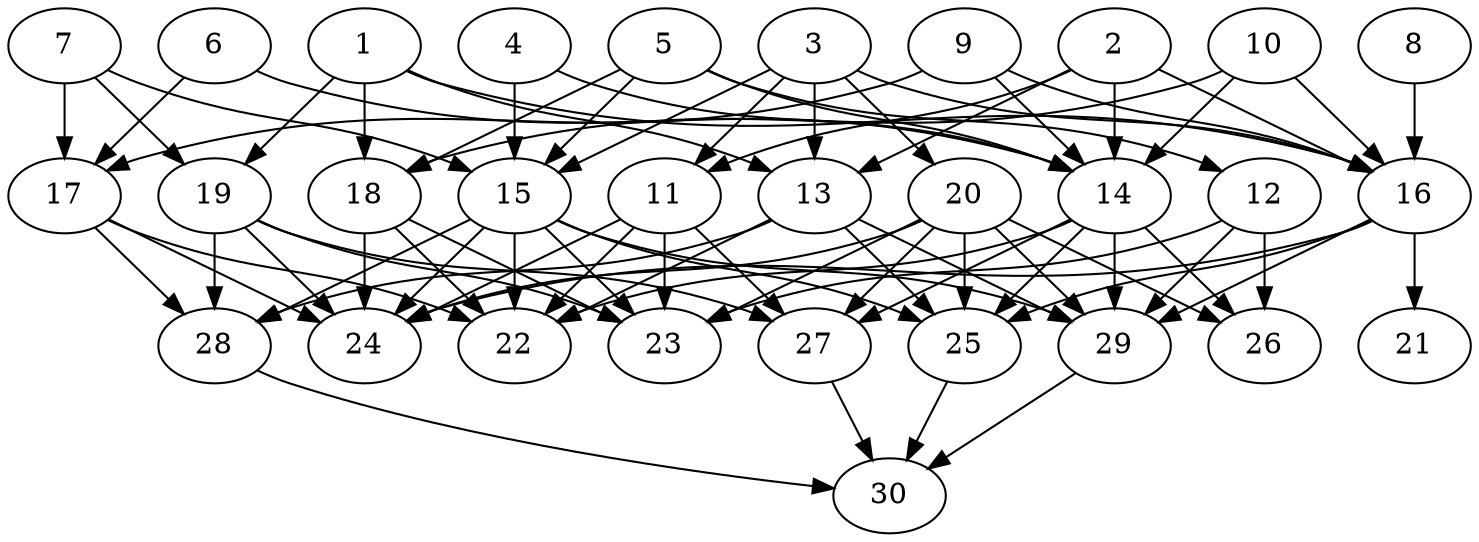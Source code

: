 // DAG automatically generated by daggen at Thu Oct  3 14:04:18 2019
// ./daggen --dot -n 30 --ccr 0.4 --fat 0.7 --regular 0.9 --density 0.7 --mindata 5242880 --maxdata 52428800 
digraph G {
  1 [size="50606080", alpha="0.15", expect_size="20242432"] 
  1 -> 13 [size ="20242432"]
  1 -> 16 [size ="20242432"]
  1 -> 18 [size ="20242432"]
  1 -> 19 [size ="20242432"]
  2 [size="93150720", alpha="0.18", expect_size="37260288"] 
  2 -> 11 [size ="37260288"]
  2 -> 13 [size ="37260288"]
  2 -> 14 [size ="37260288"]
  2 -> 16 [size ="37260288"]
  3 [size="19328000", alpha="0.09", expect_size="7731200"] 
  3 -> 11 [size ="7731200"]
  3 -> 13 [size ="7731200"]
  3 -> 15 [size ="7731200"]
  3 -> 16 [size ="7731200"]
  3 -> 20 [size ="7731200"]
  4 [size="27363840", alpha="0.07", expect_size="10945536"] 
  4 -> 14 [size ="10945536"]
  4 -> 15 [size ="10945536"]
  5 [size="96350720", alpha="0.06", expect_size="38540288"] 
  5 -> 12 [size ="38540288"]
  5 -> 14 [size ="38540288"]
  5 -> 15 [size ="38540288"]
  5 -> 18 [size ="38540288"]
  6 [size="27763200", alpha="0.19", expect_size="11105280"] 
  6 -> 14 [size ="11105280"]
  6 -> 17 [size ="11105280"]
  7 [size="123983360", alpha="0.06", expect_size="49593344"] 
  7 -> 15 [size ="49593344"]
  7 -> 17 [size ="49593344"]
  7 -> 19 [size ="49593344"]
  8 [size="17423360", alpha="0.02", expect_size="6969344"] 
  8 -> 16 [size ="6969344"]
  9 [size="74618880", alpha="0.05", expect_size="29847552"] 
  9 -> 14 [size ="29847552"]
  9 -> 16 [size ="29847552"]
  9 -> 17 [size ="29847552"]
  10 [size="39477760", alpha="0.10", expect_size="15791104"] 
  10 -> 14 [size ="15791104"]
  10 -> 16 [size ="15791104"]
  10 -> 18 [size ="15791104"]
  11 [size="99612160", alpha="0.16", expect_size="39844864"] 
  11 -> 22 [size ="39844864"]
  11 -> 23 [size ="39844864"]
  11 -> 24 [size ="39844864"]
  11 -> 27 [size ="39844864"]
  12 [size="70837760", alpha="0.19", expect_size="28335104"] 
  12 -> 23 [size ="28335104"]
  12 -> 26 [size ="28335104"]
  12 -> 29 [size ="28335104"]
  13 [size="59225600", alpha="0.09", expect_size="23690240"] 
  13 -> 22 [size ="23690240"]
  13 -> 25 [size ="23690240"]
  13 -> 28 [size ="23690240"]
  13 -> 29 [size ="23690240"]
  14 [size="112801280", alpha="0.08", expect_size="45120512"] 
  14 -> 22 [size ="45120512"]
  14 -> 25 [size ="45120512"]
  14 -> 26 [size ="45120512"]
  14 -> 27 [size ="45120512"]
  14 -> 29 [size ="45120512"]
  15 [size="36858880", alpha="0.13", expect_size="14743552"] 
  15 -> 22 [size ="14743552"]
  15 -> 23 [size ="14743552"]
  15 -> 24 [size ="14743552"]
  15 -> 25 [size ="14743552"]
  15 -> 28 [size ="14743552"]
  15 -> 29 [size ="14743552"]
  16 [size="74923520", alpha="0.02", expect_size="29969408"] 
  16 -> 21 [size ="29969408"]
  16 -> 24 [size ="29969408"]
  16 -> 25 [size ="29969408"]
  16 -> 29 [size ="29969408"]
  17 [size="71390720", alpha="0.19", expect_size="28556288"] 
  17 -> 22 [size ="28556288"]
  17 -> 24 [size ="28556288"]
  17 -> 28 [size ="28556288"]
  18 [size="107886080", alpha="0.11", expect_size="43154432"] 
  18 -> 22 [size ="43154432"]
  18 -> 23 [size ="43154432"]
  18 -> 24 [size ="43154432"]
  19 [size="120724480", alpha="0.03", expect_size="48289792"] 
  19 -> 23 [size ="48289792"]
  19 -> 24 [size ="48289792"]
  19 -> 27 [size ="48289792"]
  19 -> 28 [size ="48289792"]
  20 [size="32017920", alpha="0.10", expect_size="12807168"] 
  20 -> 23 [size ="12807168"]
  20 -> 24 [size ="12807168"]
  20 -> 25 [size ="12807168"]
  20 -> 26 [size ="12807168"]
  20 -> 27 [size ="12807168"]
  20 -> 29 [size ="12807168"]
  21 [size="89861120", alpha="0.02", expect_size="35944448"] 
  22 [size="64128000", alpha="0.08", expect_size="25651200"] 
  23 [size="57469440", alpha="0.16", expect_size="22987776"] 
  24 [size="107845120", alpha="0.05", expect_size="43138048"] 
  25 [size="36029440", alpha="0.09", expect_size="14411776"] 
  25 -> 30 [size ="14411776"]
  26 [size="110146560", alpha="0.15", expect_size="44058624"] 
  27 [size="122746880", alpha="0.00", expect_size="49098752"] 
  27 -> 30 [size ="49098752"]
  28 [size="118981120", alpha="0.06", expect_size="47592448"] 
  28 -> 30 [size ="47592448"]
  29 [size="63703040", alpha="0.02", expect_size="25481216"] 
  29 -> 30 [size ="25481216"]
  30 [size="83904000", alpha="0.03", expect_size="33561600"] 
}
